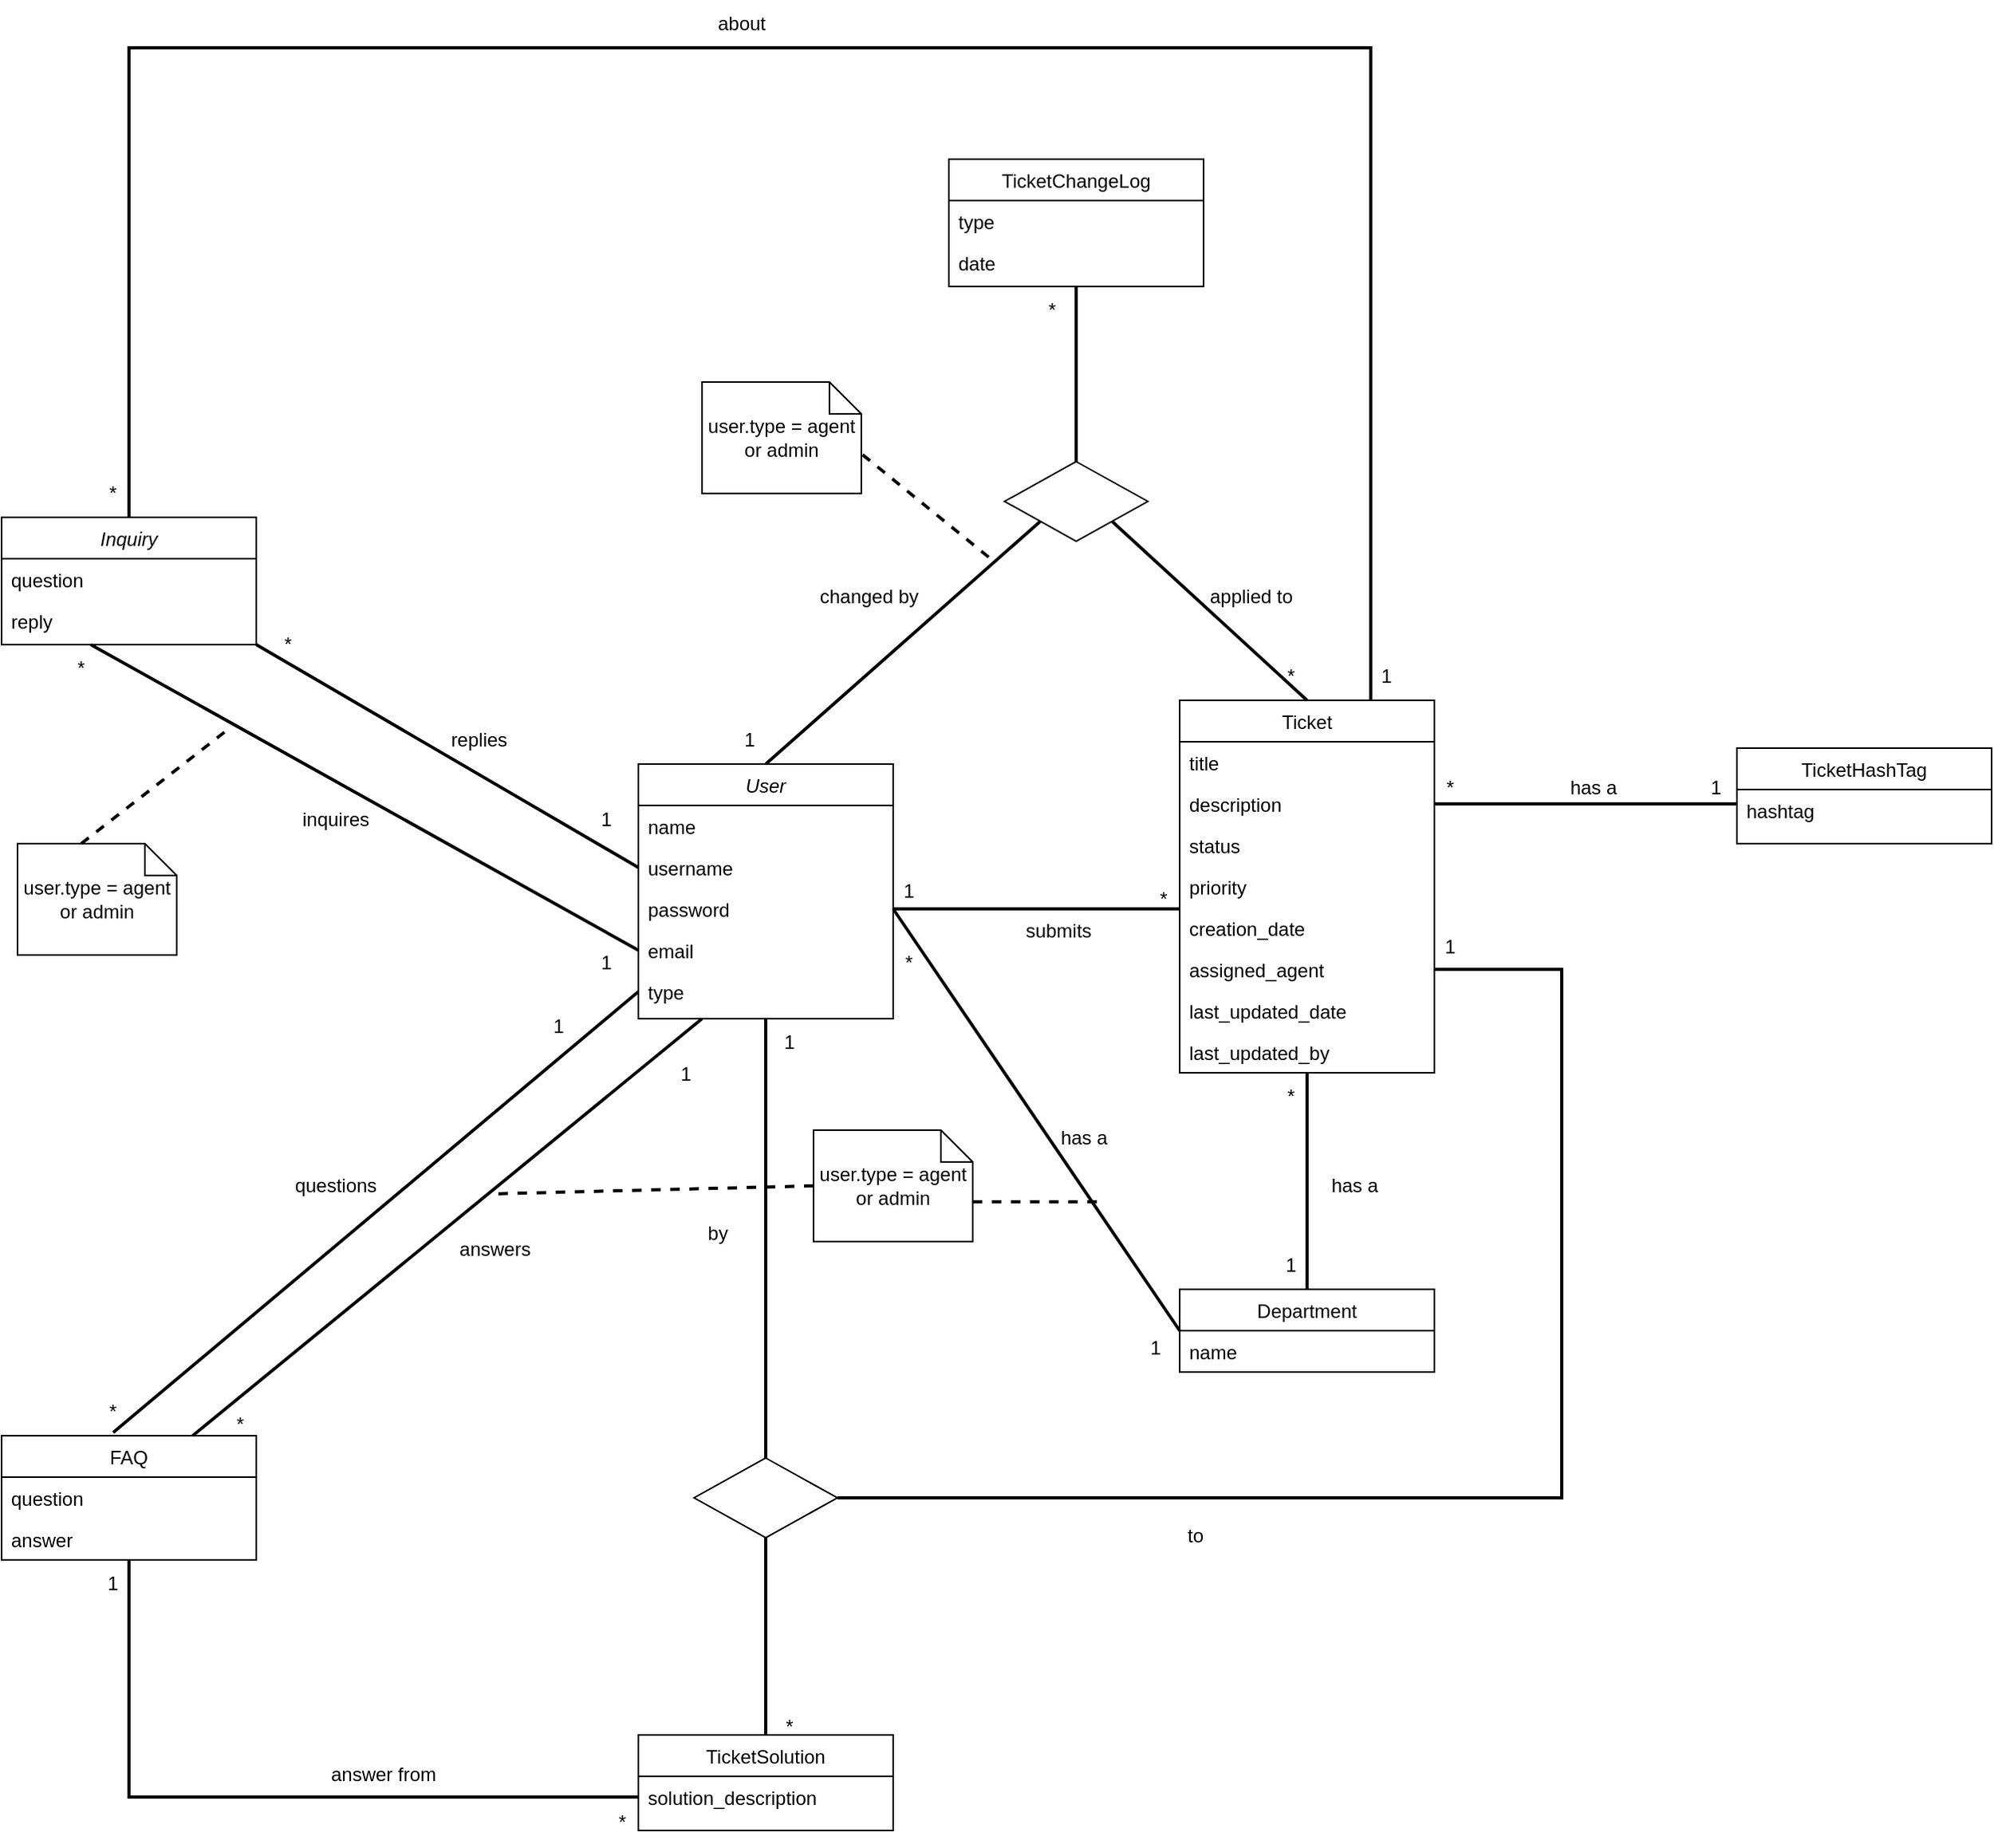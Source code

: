 <mxfile version="21.0.10" type="device"><diagram id="C5RBs43oDa-KdzZeNtuy" name="Page-1"><mxGraphModel dx="2620" dy="2062" grid="1" gridSize="10" guides="1" tooltips="1" connect="1" arrows="1" fold="1" page="1" pageScale="1" pageWidth="827" pageHeight="1169" math="0" shadow="0"><root><mxCell id="WIyWlLk6GJQsqaUBKTNV-0"/><mxCell id="WIyWlLk6GJQsqaUBKTNV-1" parent="WIyWlLk6GJQsqaUBKTNV-0"/><mxCell id="zkfFHV4jXpPFQw0GAbJ--0" value="User" style="swimlane;fontStyle=2;align=center;verticalAlign=top;childLayout=stackLayout;horizontal=1;startSize=26;horizontalStack=0;resizeParent=1;resizeLast=0;collapsible=1;marginBottom=0;rounded=0;shadow=0;strokeWidth=1;" parent="WIyWlLk6GJQsqaUBKTNV-1" vertex="1"><mxGeometry x="120" y="-50" width="160" height="160" as="geometry"><mxRectangle x="230" y="140" width="160" height="26" as="alternateBounds"/></mxGeometry></mxCell><mxCell id="zkfFHV4jXpPFQw0GAbJ--1" value="name" style="text;align=left;verticalAlign=top;spacingLeft=4;spacingRight=4;overflow=hidden;rotatable=0;points=[[0,0.5],[1,0.5]];portConstraint=eastwest;" parent="zkfFHV4jXpPFQw0GAbJ--0" vertex="1"><mxGeometry y="26" width="160" height="26" as="geometry"/></mxCell><mxCell id="zkfFHV4jXpPFQw0GAbJ--3" value="username" style="text;align=left;verticalAlign=top;spacingLeft=4;spacingRight=4;overflow=hidden;rotatable=0;points=[[0,0.5],[1,0.5]];portConstraint=eastwest;rounded=0;shadow=0;html=0;" parent="zkfFHV4jXpPFQw0GAbJ--0" vertex="1"><mxGeometry y="52" width="160" height="26" as="geometry"/></mxCell><mxCell id="tFrEgZ275t-ZZNaXa_Mq-12" value="password" style="text;align=left;verticalAlign=top;spacingLeft=4;spacingRight=4;overflow=hidden;rotatable=0;points=[[0,0.5],[1,0.5]];portConstraint=eastwest;rounded=0;shadow=0;html=0;" parent="zkfFHV4jXpPFQw0GAbJ--0" vertex="1"><mxGeometry y="78" width="160" height="26" as="geometry"/></mxCell><mxCell id="tFrEgZ275t-ZZNaXa_Mq-13" value="email" style="text;align=left;verticalAlign=top;spacingLeft=4;spacingRight=4;overflow=hidden;rotatable=0;points=[[0,0.5],[1,0.5]];portConstraint=eastwest;rounded=0;shadow=0;html=0;" parent="zkfFHV4jXpPFQw0GAbJ--0" vertex="1"><mxGeometry y="104" width="160" height="26" as="geometry"/></mxCell><mxCell id="tFrEgZ275t-ZZNaXa_Mq-14" value="type" style="text;align=left;verticalAlign=top;spacingLeft=4;spacingRight=4;overflow=hidden;rotatable=0;points=[[0,0.5],[1,0.5]];portConstraint=eastwest;rounded=0;shadow=0;html=0;" parent="zkfFHV4jXpPFQw0GAbJ--0" vertex="1"><mxGeometry y="130" width="160" height="26" as="geometry"/></mxCell><mxCell id="zkfFHV4jXpPFQw0GAbJ--6" value="Department" style="swimlane;fontStyle=0;align=center;verticalAlign=top;childLayout=stackLayout;horizontal=1;startSize=26;horizontalStack=0;resizeParent=1;resizeLast=0;collapsible=1;marginBottom=0;rounded=0;shadow=0;strokeWidth=1;" parent="WIyWlLk6GJQsqaUBKTNV-1" vertex="1"><mxGeometry x="460" y="280" width="160" height="52" as="geometry"><mxRectangle x="130" y="380" width="160" height="26" as="alternateBounds"/></mxGeometry></mxCell><mxCell id="zkfFHV4jXpPFQw0GAbJ--7" value="name" style="text;align=left;verticalAlign=top;spacingLeft=4;spacingRight=4;overflow=hidden;rotatable=0;points=[[0,0.5],[1,0.5]];portConstraint=eastwest;" parent="zkfFHV4jXpPFQw0GAbJ--6" vertex="1"><mxGeometry y="26" width="160" height="26" as="geometry"/></mxCell><mxCell id="zkfFHV4jXpPFQw0GAbJ--13" value="FAQ" style="swimlane;fontStyle=0;align=center;verticalAlign=top;childLayout=stackLayout;horizontal=1;startSize=26;horizontalStack=0;resizeParent=1;resizeLast=0;collapsible=1;marginBottom=0;rounded=0;shadow=0;strokeWidth=1;" parent="WIyWlLk6GJQsqaUBKTNV-1" vertex="1"><mxGeometry x="-280" y="372" width="160" height="78" as="geometry"><mxRectangle x="340" y="380" width="170" height="26" as="alternateBounds"/></mxGeometry></mxCell><mxCell id="zkfFHV4jXpPFQw0GAbJ--14" value="question" style="text;align=left;verticalAlign=top;spacingLeft=4;spacingRight=4;overflow=hidden;rotatable=0;points=[[0,0.5],[1,0.5]];portConstraint=eastwest;" parent="zkfFHV4jXpPFQw0GAbJ--13" vertex="1"><mxGeometry y="26" width="160" height="26" as="geometry"/></mxCell><mxCell id="tFrEgZ275t-ZZNaXa_Mq-21" value="answer" style="text;align=left;verticalAlign=top;spacingLeft=4;spacingRight=4;overflow=hidden;rotatable=0;points=[[0,0.5],[1,0.5]];portConstraint=eastwest;" parent="zkfFHV4jXpPFQw0GAbJ--13" vertex="1"><mxGeometry y="52" width="160" height="26" as="geometry"/></mxCell><mxCell id="zkfFHV4jXpPFQw0GAbJ--17" value="Ticket" style="swimlane;fontStyle=0;align=center;verticalAlign=top;childLayout=stackLayout;horizontal=1;startSize=26;horizontalStack=0;resizeParent=1;resizeLast=0;collapsible=1;marginBottom=0;rounded=0;shadow=0;strokeWidth=1;" parent="WIyWlLk6GJQsqaUBKTNV-1" vertex="1"><mxGeometry x="460" y="-90" width="160" height="234" as="geometry"><mxRectangle x="550" y="140" width="160" height="26" as="alternateBounds"/></mxGeometry></mxCell><mxCell id="zkfFHV4jXpPFQw0GAbJ--21" value="title" style="text;align=left;verticalAlign=top;spacingLeft=4;spacingRight=4;overflow=hidden;rotatable=0;points=[[0,0.5],[1,0.5]];portConstraint=eastwest;rounded=0;shadow=0;html=0;" parent="zkfFHV4jXpPFQw0GAbJ--17" vertex="1"><mxGeometry y="26" width="160" height="26" as="geometry"/></mxCell><mxCell id="zkfFHV4jXpPFQw0GAbJ--22" value="description" style="text;align=left;verticalAlign=top;spacingLeft=4;spacingRight=4;overflow=hidden;rotatable=0;points=[[0,0.5],[1,0.5]];portConstraint=eastwest;rounded=0;shadow=0;html=0;" parent="zkfFHV4jXpPFQw0GAbJ--17" vertex="1"><mxGeometry y="52" width="160" height="26" as="geometry"/></mxCell><mxCell id="tFrEgZ275t-ZZNaXa_Mq-18" value="status" style="text;align=left;verticalAlign=top;spacingLeft=4;spacingRight=4;overflow=hidden;rotatable=0;points=[[0,0.5],[1,0.5]];portConstraint=eastwest;rounded=0;shadow=0;html=0;" parent="zkfFHV4jXpPFQw0GAbJ--17" vertex="1"><mxGeometry y="78" width="160" height="26" as="geometry"/></mxCell><mxCell id="tFrEgZ275t-ZZNaXa_Mq-19" value="priority" style="text;align=left;verticalAlign=top;spacingLeft=4;spacingRight=4;overflow=hidden;rotatable=0;points=[[0,0.5],[1,0.5]];portConstraint=eastwest;rounded=0;shadow=0;html=0;" parent="zkfFHV4jXpPFQw0GAbJ--17" vertex="1"><mxGeometry y="104" width="160" height="26" as="geometry"/></mxCell><mxCell id="tFrEgZ275t-ZZNaXa_Mq-20" value="creation_date" style="text;align=left;verticalAlign=top;spacingLeft=4;spacingRight=4;overflow=hidden;rotatable=0;points=[[0,0.5],[1,0.5]];portConstraint=eastwest;rounded=0;shadow=0;html=0;" parent="zkfFHV4jXpPFQw0GAbJ--17" vertex="1"><mxGeometry y="130" width="160" height="26" as="geometry"/></mxCell><mxCell id="tFrEgZ275t-ZZNaXa_Mq-17" value="assigned_agent" style="text;align=left;verticalAlign=top;spacingLeft=4;spacingRight=4;overflow=hidden;rotatable=0;points=[[0,0.5],[1,0.5]];portConstraint=eastwest;rounded=0;shadow=0;html=0;" parent="zkfFHV4jXpPFQw0GAbJ--17" vertex="1"><mxGeometry y="156" width="160" height="26" as="geometry"/></mxCell><mxCell id="v2wArOjpuJcFVIEoyl4J-17" value="last_updated_date" style="text;align=left;verticalAlign=top;spacingLeft=4;spacingRight=4;overflow=hidden;rotatable=0;points=[[0,0.5],[1,0.5]];portConstraint=eastwest;rounded=0;shadow=0;html=0;" vertex="1" parent="zkfFHV4jXpPFQw0GAbJ--17"><mxGeometry y="182" width="160" height="26" as="geometry"/></mxCell><mxCell id="v2wArOjpuJcFVIEoyl4J-18" value="last_updated_by" style="text;align=left;verticalAlign=top;spacingLeft=4;spacingRight=4;overflow=hidden;rotatable=0;points=[[0,0.5],[1,0.5]];portConstraint=eastwest;rounded=0;shadow=0;html=0;" vertex="1" parent="zkfFHV4jXpPFQw0GAbJ--17"><mxGeometry y="208" width="160" height="26" as="geometry"/></mxCell><mxCell id="tFrEgZ275t-ZZNaXa_Mq-0" value="TicketChangeLog" style="swimlane;fontStyle=0;align=center;verticalAlign=top;childLayout=stackLayout;horizontal=1;startSize=26;horizontalStack=0;resizeParent=1;resizeLast=0;collapsible=1;marginBottom=0;rounded=0;shadow=0;strokeWidth=1;" parent="WIyWlLk6GJQsqaUBKTNV-1" vertex="1"><mxGeometry x="315" y="-430" width="160" height="80" as="geometry"><mxRectangle x="130" y="380" width="160" height="26" as="alternateBounds"/></mxGeometry></mxCell><mxCell id="tFrEgZ275t-ZZNaXa_Mq-1" value="type" style="text;align=left;verticalAlign=top;spacingLeft=4;spacingRight=4;overflow=hidden;rotatable=0;points=[[0,0.5],[1,0.5]];portConstraint=eastwest;" parent="tFrEgZ275t-ZZNaXa_Mq-0" vertex="1"><mxGeometry y="26" width="160" height="26" as="geometry"/></mxCell><mxCell id="tFrEgZ275t-ZZNaXa_Mq-2" value="date" style="text;align=left;verticalAlign=top;spacingLeft=4;spacingRight=4;overflow=hidden;rotatable=0;points=[[0,0.5],[1,0.5]];portConstraint=eastwest;rounded=0;shadow=0;html=0;" parent="tFrEgZ275t-ZZNaXa_Mq-0" vertex="1"><mxGeometry y="52" width="160" height="26" as="geometry"/></mxCell><mxCell id="v2wArOjpuJcFVIEoyl4J-1" value="" style="endArrow=none;html=1;rounded=0;exitX=1;exitY=0.5;exitDx=0;exitDy=0;entryX=0;entryY=0.5;entryDx=0;entryDy=0;strokeWidth=2;" edge="1" parent="WIyWlLk6GJQsqaUBKTNV-1" source="tFrEgZ275t-ZZNaXa_Mq-12" target="zkfFHV4jXpPFQw0GAbJ--6"><mxGeometry width="50" height="50" relative="1" as="geometry"><mxPoint x="364" y="235" as="sourcePoint"/><mxPoint x="414" y="185" as="targetPoint"/></mxGeometry></mxCell><mxCell id="v2wArOjpuJcFVIEoyl4J-2" value="" style="endArrow=none;html=1;rounded=0;strokeWidth=2;exitX=0.5;exitY=0;exitDx=0;exitDy=0;" edge="1" parent="WIyWlLk6GJQsqaUBKTNV-1" source="zkfFHV4jXpPFQw0GAbJ--6" target="v2wArOjpuJcFVIEoyl4J-18"><mxGeometry width="50" height="50" relative="1" as="geometry"><mxPoint x="400" y="280" as="sourcePoint"/><mxPoint x="550" y="170" as="targetPoint"/></mxGeometry></mxCell><mxCell id="v2wArOjpuJcFVIEoyl4J-3" value="has a" style="text;html=1;strokeColor=none;fillColor=none;align=center;verticalAlign=middle;whiteSpace=wrap;rounded=0;" vertex="1" parent="WIyWlLk6GJQsqaUBKTNV-1"><mxGeometry x="540" y="200" width="60" height="30" as="geometry"/></mxCell><mxCell id="v2wArOjpuJcFVIEoyl4J-4" value="submits" style="text;html=1;strokeColor=none;fillColor=none;align=center;verticalAlign=middle;whiteSpace=wrap;rounded=0;" vertex="1" parent="WIyWlLk6GJQsqaUBKTNV-1"><mxGeometry x="354" y="40" width="60" height="30" as="geometry"/></mxCell><mxCell id="v2wArOjpuJcFVIEoyl4J-6" value="" style="endArrow=none;html=1;rounded=0;strokeWidth=2;entryX=0;entryY=0.5;entryDx=0;entryDy=0;exitX=0.438;exitY=-0.026;exitDx=0;exitDy=0;exitPerimeter=0;" edge="1" parent="WIyWlLk6GJQsqaUBKTNV-1" source="zkfFHV4jXpPFQw0GAbJ--13" target="tFrEgZ275t-ZZNaXa_Mq-14"><mxGeometry width="50" height="50" relative="1" as="geometry"><mxPoint x="-230" y="330" as="sourcePoint"/><mxPoint x="330" y="410" as="targetPoint"/></mxGeometry></mxCell><mxCell id="v2wArOjpuJcFVIEoyl4J-7" value="" style="endArrow=none;html=1;rounded=0;strokeWidth=2;entryX=0.25;entryY=1;entryDx=0;entryDy=0;exitX=0.75;exitY=0;exitDx=0;exitDy=0;" edge="1" parent="WIyWlLk6GJQsqaUBKTNV-1" source="zkfFHV4jXpPFQw0GAbJ--13" target="zkfFHV4jXpPFQw0GAbJ--0"><mxGeometry width="50" height="50" relative="1" as="geometry"><mxPoint x="364" y="420" as="sourcePoint"/><mxPoint x="414" y="370" as="targetPoint"/></mxGeometry></mxCell><mxCell id="v2wArOjpuJcFVIEoyl4J-8" value="questions" style="text;html=1;strokeColor=none;fillColor=none;align=center;verticalAlign=middle;whiteSpace=wrap;rounded=0;" vertex="1" parent="WIyWlLk6GJQsqaUBKTNV-1"><mxGeometry x="-100" y="200" width="60" height="30" as="geometry"/></mxCell><mxCell id="v2wArOjpuJcFVIEoyl4J-9" value="&lt;div&gt;answers&lt;/div&gt;" style="text;html=1;strokeColor=none;fillColor=none;align=center;verticalAlign=middle;whiteSpace=wrap;rounded=0;" vertex="1" parent="WIyWlLk6GJQsqaUBKTNV-1"><mxGeometry y="240" width="60" height="30" as="geometry"/></mxCell><mxCell id="v2wArOjpuJcFVIEoyl4J-10" value="" style="endArrow=none;html=1;rounded=0;strokeWidth=2;exitX=1;exitY=1;exitDx=0;exitDy=0;entryX=0.5;entryY=0;entryDx=0;entryDy=0;" edge="1" parent="WIyWlLk6GJQsqaUBKTNV-1" source="v2wArOjpuJcFVIEoyl4J-12" target="zkfFHV4jXpPFQw0GAbJ--17"><mxGeometry width="50" height="50" relative="1" as="geometry"><mxPoint x="354" y="150" as="sourcePoint"/><mxPoint x="404" y="100" as="targetPoint"/></mxGeometry></mxCell><mxCell id="v2wArOjpuJcFVIEoyl4J-11" value="" style="endArrow=none;html=1;rounded=0;entryX=0.5;entryY=1;entryDx=0;entryDy=0;exitX=0.5;exitY=0;exitDx=0;exitDy=0;strokeWidth=2;" edge="1" parent="WIyWlLk6GJQsqaUBKTNV-1" source="v2wArOjpuJcFVIEoyl4J-12" target="tFrEgZ275t-ZZNaXa_Mq-0"><mxGeometry width="50" height="50" relative="1" as="geometry"><mxPoint x="170" y="50" as="sourcePoint"/><mxPoint x="220" as="targetPoint"/></mxGeometry></mxCell><mxCell id="v2wArOjpuJcFVIEoyl4J-12" value="" style="rhombus;whiteSpace=wrap;html=1;" vertex="1" parent="WIyWlLk6GJQsqaUBKTNV-1"><mxGeometry x="350" y="-240" width="90" height="50" as="geometry"/></mxCell><mxCell id="v2wArOjpuJcFVIEoyl4J-13" value="" style="endArrow=none;html=1;rounded=0;strokeWidth=2;exitX=0.5;exitY=0;exitDx=0;exitDy=0;entryX=0;entryY=1;entryDx=0;entryDy=0;" edge="1" parent="WIyWlLk6GJQsqaUBKTNV-1" source="zkfFHV4jXpPFQw0GAbJ--0" target="v2wArOjpuJcFVIEoyl4J-12"><mxGeometry width="50" height="50" relative="1" as="geometry"><mxPoint x="310" y="130" as="sourcePoint"/><mxPoint x="360" y="80" as="targetPoint"/></mxGeometry></mxCell><mxCell id="v2wArOjpuJcFVIEoyl4J-14" value="changed by" style="text;html=1;strokeColor=none;fillColor=none;align=center;verticalAlign=middle;whiteSpace=wrap;rounded=0;" vertex="1" parent="WIyWlLk6GJQsqaUBKTNV-1"><mxGeometry x="230" y="-170" width="70" height="30" as="geometry"/></mxCell><mxCell id="v2wArOjpuJcFVIEoyl4J-15" value="applied to" style="text;html=1;strokeColor=none;fillColor=none;align=center;verticalAlign=middle;whiteSpace=wrap;rounded=0;" vertex="1" parent="WIyWlLk6GJQsqaUBKTNV-1"><mxGeometry x="475" y="-170" width="60" height="30" as="geometry"/></mxCell><mxCell id="v2wArOjpuJcFVIEoyl4J-16" value="has a" style="text;html=1;strokeColor=none;fillColor=none;align=center;verticalAlign=middle;whiteSpace=wrap;rounded=0;" vertex="1" parent="WIyWlLk6GJQsqaUBKTNV-1"><mxGeometry x="370" y="170" width="60" height="30" as="geometry"/></mxCell><mxCell id="v2wArOjpuJcFVIEoyl4J-19" value="Inquiry" style="swimlane;fontStyle=2;align=center;verticalAlign=top;childLayout=stackLayout;horizontal=1;startSize=26;horizontalStack=0;resizeParent=1;resizeLast=0;collapsible=1;marginBottom=0;rounded=0;shadow=0;strokeWidth=1;" vertex="1" parent="WIyWlLk6GJQsqaUBKTNV-1"><mxGeometry x="-280" y="-205" width="160" height="80" as="geometry"><mxRectangle x="230" y="140" width="160" height="26" as="alternateBounds"/></mxGeometry></mxCell><mxCell id="v2wArOjpuJcFVIEoyl4J-20" value="question" style="text;align=left;verticalAlign=top;spacingLeft=4;spacingRight=4;overflow=hidden;rotatable=0;points=[[0,0.5],[1,0.5]];portConstraint=eastwest;" vertex="1" parent="v2wArOjpuJcFVIEoyl4J-19"><mxGeometry y="26" width="160" height="26" as="geometry"/></mxCell><mxCell id="v2wArOjpuJcFVIEoyl4J-21" value="reply" style="text;align=left;verticalAlign=top;spacingLeft=4;spacingRight=4;overflow=hidden;rotatable=0;points=[[0,0.5],[1,0.5]];portConstraint=eastwest;rounded=0;shadow=0;html=0;" vertex="1" parent="v2wArOjpuJcFVIEoyl4J-19"><mxGeometry y="52" width="160" height="26" as="geometry"/></mxCell><mxCell id="v2wArOjpuJcFVIEoyl4J-25" value="" style="endArrow=none;html=1;rounded=0;strokeWidth=2;exitX=1;exitY=0.5;exitDx=0;exitDy=0;" edge="1" parent="WIyWlLk6GJQsqaUBKTNV-1" source="tFrEgZ275t-ZZNaXa_Mq-12"><mxGeometry width="50" height="50" relative="1" as="geometry"><mxPoint x="340" as="sourcePoint"/><mxPoint x="460" y="41" as="targetPoint"/></mxGeometry></mxCell><mxCell id="v2wArOjpuJcFVIEoyl4J-32" value="" style="endArrow=none;html=1;rounded=0;strokeWidth=2;exitX=0.5;exitY=0;exitDx=0;exitDy=0;entryX=0.75;entryY=0;entryDx=0;entryDy=0;" edge="1" parent="WIyWlLk6GJQsqaUBKTNV-1" source="v2wArOjpuJcFVIEoyl4J-19" target="zkfFHV4jXpPFQw0GAbJ--17"><mxGeometry width="50" height="50" relative="1" as="geometry"><mxPoint x="70" y="-155" as="sourcePoint"/><mxPoint x="120" y="-205" as="targetPoint"/><Array as="points"><mxPoint x="-200" y="-500"/><mxPoint x="580" y="-500"/></Array></mxGeometry></mxCell><mxCell id="v2wArOjpuJcFVIEoyl4J-33" value="" style="endArrow=none;html=1;rounded=0;strokeWidth=2;entryX=0;entryY=0.5;entryDx=0;entryDy=0;exitX=1;exitY=1;exitDx=0;exitDy=0;" edge="1" parent="WIyWlLk6GJQsqaUBKTNV-1" source="v2wArOjpuJcFVIEoyl4J-19" target="zkfFHV4jXpPFQw0GAbJ--3"><mxGeometry width="50" height="50" relative="1" as="geometry"><mxPoint x="-30" y="-70" as="sourcePoint"/><mxPoint x="20" y="-120" as="targetPoint"/></mxGeometry></mxCell><mxCell id="v2wArOjpuJcFVIEoyl4J-34" value="" style="endArrow=none;html=1;rounded=0;strokeWidth=2;exitX=0.35;exitY=1.077;exitDx=0;exitDy=0;exitPerimeter=0;entryX=0;entryY=0.5;entryDx=0;entryDy=0;" edge="1" parent="WIyWlLk6GJQsqaUBKTNV-1" source="v2wArOjpuJcFVIEoyl4J-21" target="tFrEgZ275t-ZZNaXa_Mq-13"><mxGeometry width="50" height="50" relative="1" as="geometry"><mxPoint x="-150" y="-50" as="sourcePoint"/><mxPoint x="-100" y="-100" as="targetPoint"/></mxGeometry></mxCell><mxCell id="v2wArOjpuJcFVIEoyl4J-36" value="inquires" style="text;html=1;strokeColor=none;fillColor=none;align=center;verticalAlign=middle;whiteSpace=wrap;rounded=0;" vertex="1" parent="WIyWlLk6GJQsqaUBKTNV-1"><mxGeometry x="-100" y="-30" width="60" height="30" as="geometry"/></mxCell><mxCell id="v2wArOjpuJcFVIEoyl4J-37" value="&lt;div&gt;replies&lt;/div&gt;" style="text;html=1;strokeColor=none;fillColor=none;align=center;verticalAlign=middle;whiteSpace=wrap;rounded=0;" vertex="1" parent="WIyWlLk6GJQsqaUBKTNV-1"><mxGeometry x="-10" y="-80" width="60" height="30" as="geometry"/></mxCell><mxCell id="v2wArOjpuJcFVIEoyl4J-38" value="about" style="text;html=1;strokeColor=none;fillColor=none;align=center;verticalAlign=middle;whiteSpace=wrap;rounded=0;" vertex="1" parent="WIyWlLk6GJQsqaUBKTNV-1"><mxGeometry x="155" y="-530" width="60" height="30" as="geometry"/></mxCell><mxCell id="v2wArOjpuJcFVIEoyl4J-39" value="user.type = agent or admin" style="shape=note;size=20;whiteSpace=wrap;html=1;" vertex="1" parent="WIyWlLk6GJQsqaUBKTNV-1"><mxGeometry x="230" y="180" width="100" height="70" as="geometry"/></mxCell><mxCell id="v2wArOjpuJcFVIEoyl4J-40" value="" style="endArrow=none;dashed=1;html=1;rounded=0;strokeWidth=2;exitX=0;exitY=0.5;exitDx=0;exitDy=0;exitPerimeter=0;" edge="1" parent="WIyWlLk6GJQsqaUBKTNV-1" source="v2wArOjpuJcFVIEoyl4J-39"><mxGeometry width="50" height="50" relative="1" as="geometry"><mxPoint x="60" y="205" as="sourcePoint"/><mxPoint x="30" y="220" as="targetPoint"/></mxGeometry></mxCell><mxCell id="v2wArOjpuJcFVIEoyl4J-41" value="" style="endArrow=none;dashed=1;html=1;rounded=0;strokeWidth=2;exitX=0;exitY=0;exitDx=100;exitDy=45;exitPerimeter=0;" edge="1" parent="WIyWlLk6GJQsqaUBKTNV-1" source="v2wArOjpuJcFVIEoyl4J-39"><mxGeometry width="50" height="50" relative="1" as="geometry"><mxPoint x="360" y="250" as="sourcePoint"/><mxPoint x="410" y="225" as="targetPoint"/></mxGeometry></mxCell><mxCell id="v2wArOjpuJcFVIEoyl4J-42" value="user.type = agent or admin" style="shape=note;size=20;whiteSpace=wrap;html=1;" vertex="1" parent="WIyWlLk6GJQsqaUBKTNV-1"><mxGeometry x="-270" width="100" height="70" as="geometry"/></mxCell><mxCell id="v2wArOjpuJcFVIEoyl4J-43" value="user.type = agent or admin" style="shape=note;size=20;whiteSpace=wrap;html=1;" vertex="1" parent="WIyWlLk6GJQsqaUBKTNV-1"><mxGeometry x="160" y="-290" width="100" height="70" as="geometry"/></mxCell><mxCell id="v2wArOjpuJcFVIEoyl4J-44" value="" style="endArrow=none;dashed=1;html=1;rounded=0;strokeWidth=2;exitX=0;exitY=0;exitDx=40;exitDy=0;exitPerimeter=0;" edge="1" parent="WIyWlLk6GJQsqaUBKTNV-1" source="v2wArOjpuJcFVIEoyl4J-42"><mxGeometry width="50" height="50" relative="1" as="geometry"><mxPoint x="-50" as="sourcePoint"/><mxPoint x="-140" y="-70" as="targetPoint"/></mxGeometry></mxCell><mxCell id="v2wArOjpuJcFVIEoyl4J-45" value="" style="endArrow=none;dashed=1;html=1;rounded=0;strokeWidth=2;entryX=0;entryY=0;entryDx=100;entryDy=45;entryPerimeter=0;" edge="1" parent="WIyWlLk6GJQsqaUBKTNV-1" target="v2wArOjpuJcFVIEoyl4J-43"><mxGeometry width="50" height="50" relative="1" as="geometry"><mxPoint x="340" y="-180" as="sourcePoint"/><mxPoint x="270" y="-240" as="targetPoint"/></mxGeometry></mxCell><mxCell id="v2wArOjpuJcFVIEoyl4J-49" value="" style="endArrow=none;html=1;rounded=0;strokeWidth=2;entryX=0.5;entryY=1;entryDx=0;entryDy=0;exitX=0.5;exitY=0;exitDx=0;exitDy=0;" edge="1" parent="WIyWlLk6GJQsqaUBKTNV-1" source="v2wArOjpuJcFVIEoyl4J-50" target="zkfFHV4jXpPFQw0GAbJ--0"><mxGeometry width="50" height="50" relative="1" as="geometry"><mxPoint x="200" y="450" as="sourcePoint"/><mxPoint x="270" y="140" as="targetPoint"/></mxGeometry></mxCell><mxCell id="v2wArOjpuJcFVIEoyl4J-50" value="" style="rhombus;whiteSpace=wrap;html=1;" vertex="1" parent="WIyWlLk6GJQsqaUBKTNV-1"><mxGeometry x="155" y="386" width="90" height="50" as="geometry"/></mxCell><mxCell id="v2wArOjpuJcFVIEoyl4J-52" value="" style="endArrow=none;html=1;rounded=0;strokeWidth=2;entryX=1;entryY=0.5;entryDx=0;entryDy=0;exitX=1;exitY=0.5;exitDx=0;exitDy=0;" edge="1" parent="WIyWlLk6GJQsqaUBKTNV-1" source="tFrEgZ275t-ZZNaXa_Mq-17" target="v2wArOjpuJcFVIEoyl4J-50"><mxGeometry width="50" height="50" relative="1" as="geometry"><mxPoint x="700" y="-10" as="sourcePoint"/><mxPoint x="660" y="280" as="targetPoint"/><Array as="points"><mxPoint x="700" y="79"/><mxPoint x="700" y="411"/></Array></mxGeometry></mxCell><mxCell id="v2wArOjpuJcFVIEoyl4J-54" value="" style="endArrow=none;html=1;rounded=0;strokeWidth=2;entryX=0.5;entryY=1;entryDx=0;entryDy=0;exitX=0.5;exitY=0;exitDx=0;exitDy=0;" edge="1" parent="WIyWlLk6GJQsqaUBKTNV-1" source="v2wArOjpuJcFVIEoyl4J-55" target="v2wArOjpuJcFVIEoyl4J-50"><mxGeometry width="50" height="50" relative="1" as="geometry"><mxPoint x="200" y="540" as="sourcePoint"/><mxPoint x="120" y="380" as="targetPoint"/></mxGeometry></mxCell><mxCell id="v2wArOjpuJcFVIEoyl4J-55" value="TicketSolution" style="swimlane;fontStyle=0;align=center;verticalAlign=top;childLayout=stackLayout;horizontal=1;startSize=26;horizontalStack=0;resizeParent=1;resizeLast=0;collapsible=1;marginBottom=0;rounded=0;shadow=0;strokeWidth=1;" vertex="1" parent="WIyWlLk6GJQsqaUBKTNV-1"><mxGeometry x="120" y="560" width="160" height="60" as="geometry"><mxRectangle x="340" y="380" width="170" height="26" as="alternateBounds"/></mxGeometry></mxCell><mxCell id="v2wArOjpuJcFVIEoyl4J-56" value="solution_description" style="text;align=left;verticalAlign=top;spacingLeft=4;spacingRight=4;overflow=hidden;rotatable=0;points=[[0,0.5],[1,0.5]];portConstraint=eastwest;" vertex="1" parent="v2wArOjpuJcFVIEoyl4J-55"><mxGeometry y="26" width="160" height="26" as="geometry"/></mxCell><mxCell id="v2wArOjpuJcFVIEoyl4J-59" value="" style="endArrow=none;html=1;rounded=0;strokeWidth=2;exitX=0;exitY=0.5;exitDx=0;exitDy=0;" edge="1" parent="WIyWlLk6GJQsqaUBKTNV-1" source="v2wArOjpuJcFVIEoyl4J-56" target="tFrEgZ275t-ZZNaXa_Mq-21"><mxGeometry width="50" height="50" relative="1" as="geometry"><mxPoint x="-200" y="590" as="sourcePoint"/><mxPoint x="-240" y="560" as="targetPoint"/><Array as="points"><mxPoint x="-200" y="599"/></Array></mxGeometry></mxCell><mxCell id="v2wArOjpuJcFVIEoyl4J-60" value="&lt;div&gt;answer from&lt;br&gt;&lt;/div&gt;" style="text;html=1;strokeColor=none;fillColor=none;align=center;verticalAlign=middle;whiteSpace=wrap;rounded=0;" vertex="1" parent="WIyWlLk6GJQsqaUBKTNV-1"><mxGeometry x="-80" y="570" width="80" height="30" as="geometry"/></mxCell><mxCell id="v2wArOjpuJcFVIEoyl4J-61" value="TicketHashTag" style="swimlane;fontStyle=0;align=center;verticalAlign=top;childLayout=stackLayout;horizontal=1;startSize=26;horizontalStack=0;resizeParent=1;resizeLast=0;collapsible=1;marginBottom=0;rounded=0;shadow=0;strokeWidth=1;" vertex="1" parent="WIyWlLk6GJQsqaUBKTNV-1"><mxGeometry x="810" y="-60" width="160" height="60" as="geometry"><mxRectangle x="340" y="380" width="170" height="26" as="alternateBounds"/></mxGeometry></mxCell><mxCell id="v2wArOjpuJcFVIEoyl4J-62" value="hashtag" style="text;align=left;verticalAlign=top;spacingLeft=4;spacingRight=4;overflow=hidden;rotatable=0;points=[[0,0.5],[1,0.5]];portConstraint=eastwest;" vertex="1" parent="v2wArOjpuJcFVIEoyl4J-61"><mxGeometry y="26" width="160" height="26" as="geometry"/></mxCell><mxCell id="v2wArOjpuJcFVIEoyl4J-63" value="" style="endArrow=none;html=1;rounded=0;strokeWidth=2;entryX=1;entryY=0.5;entryDx=0;entryDy=0;" edge="1" parent="WIyWlLk6GJQsqaUBKTNV-1" target="zkfFHV4jXpPFQw0GAbJ--22"><mxGeometry width="50" height="50" relative="1" as="geometry"><mxPoint x="810" y="-25" as="sourcePoint"/><mxPoint x="760" y="-120" as="targetPoint"/></mxGeometry></mxCell><mxCell id="v2wArOjpuJcFVIEoyl4J-64" value="has a" style="text;html=1;strokeColor=none;fillColor=none;align=center;verticalAlign=middle;whiteSpace=wrap;rounded=0;" vertex="1" parent="WIyWlLk6GJQsqaUBKTNV-1"><mxGeometry x="690" y="-50" width="60" height="30" as="geometry"/></mxCell><mxCell id="v2wArOjpuJcFVIEoyl4J-65" value="to" style="text;html=1;strokeColor=none;fillColor=none;align=center;verticalAlign=middle;whiteSpace=wrap;rounded=0;" vertex="1" parent="WIyWlLk6GJQsqaUBKTNV-1"><mxGeometry x="440" y="420" width="60" height="30" as="geometry"/></mxCell><mxCell id="v2wArOjpuJcFVIEoyl4J-66" value="by" style="text;html=1;strokeColor=none;fillColor=none;align=center;verticalAlign=middle;whiteSpace=wrap;rounded=0;" vertex="1" parent="WIyWlLk6GJQsqaUBKTNV-1"><mxGeometry x="140" y="230" width="60" height="30" as="geometry"/></mxCell><mxCell id="v2wArOjpuJcFVIEoyl4J-68" value="*" style="text;html=1;strokeColor=none;fillColor=none;align=center;verticalAlign=middle;whiteSpace=wrap;rounded=0;" vertex="1" parent="WIyWlLk6GJQsqaUBKTNV-1"><mxGeometry x="600" y="-50" width="60" height="30" as="geometry"/></mxCell><mxCell id="v2wArOjpuJcFVIEoyl4J-69" value="*" style="text;html=1;strokeColor=none;fillColor=none;align=center;verticalAlign=middle;whiteSpace=wrap;rounded=0;" vertex="1" parent="WIyWlLk6GJQsqaUBKTNV-1"><mxGeometry x="500" y="-120" width="60" height="30" as="geometry"/></mxCell><mxCell id="v2wArOjpuJcFVIEoyl4J-70" value="*" style="text;html=1;strokeColor=none;fillColor=none;align=center;verticalAlign=middle;whiteSpace=wrap;rounded=0;" vertex="1" parent="WIyWlLk6GJQsqaUBKTNV-1"><mxGeometry x="350" y="-350" width="60" height="30" as="geometry"/></mxCell><mxCell id="v2wArOjpuJcFVIEoyl4J-72" value="*" style="text;html=1;strokeColor=none;fillColor=none;align=center;verticalAlign=middle;whiteSpace=wrap;rounded=0;" vertex="1" parent="WIyWlLk6GJQsqaUBKTNV-1"><mxGeometry x="-260" y="-125" width="60" height="30" as="geometry"/></mxCell><mxCell id="v2wArOjpuJcFVIEoyl4J-73" value="*" style="text;html=1;strokeColor=none;fillColor=none;align=center;verticalAlign=middle;whiteSpace=wrap;rounded=0;" vertex="1" parent="WIyWlLk6GJQsqaUBKTNV-1"><mxGeometry x="-130" y="-140" width="60" height="30" as="geometry"/></mxCell><mxCell id="v2wArOjpuJcFVIEoyl4J-74" value="*" style="text;html=1;strokeColor=none;fillColor=none;align=center;verticalAlign=middle;whiteSpace=wrap;rounded=0;" vertex="1" parent="WIyWlLk6GJQsqaUBKTNV-1"><mxGeometry x="-240" y="-235" width="60" height="30" as="geometry"/></mxCell><mxCell id="v2wArOjpuJcFVIEoyl4J-75" value="1" style="text;html=1;strokeColor=none;fillColor=none;align=center;verticalAlign=middle;whiteSpace=wrap;rounded=0;" vertex="1" parent="WIyWlLk6GJQsqaUBKTNV-1"><mxGeometry x="160" y="-80" width="60" height="30" as="geometry"/></mxCell><mxCell id="v2wArOjpuJcFVIEoyl4J-76" value="1" style="text;html=1;strokeColor=none;fillColor=none;align=center;verticalAlign=middle;whiteSpace=wrap;rounded=0;" vertex="1" parent="WIyWlLk6GJQsqaUBKTNV-1"><mxGeometry x="767" y="-50" width="60" height="30" as="geometry"/></mxCell><mxCell id="v2wArOjpuJcFVIEoyl4J-78" value="1" style="text;html=1;strokeColor=none;fillColor=none;align=center;verticalAlign=middle;whiteSpace=wrap;rounded=0;" vertex="1" parent="WIyWlLk6GJQsqaUBKTNV-1"><mxGeometry x="70" y="-30" width="60" height="30" as="geometry"/></mxCell><mxCell id="v2wArOjpuJcFVIEoyl4J-79" value="1" style="text;html=1;strokeColor=none;fillColor=none;align=center;verticalAlign=middle;whiteSpace=wrap;rounded=0;" vertex="1" parent="WIyWlLk6GJQsqaUBKTNV-1"><mxGeometry x="70" y="60" width="60" height="30" as="geometry"/></mxCell><mxCell id="v2wArOjpuJcFVIEoyl4J-80" value="1" style="text;html=1;strokeColor=none;fillColor=none;align=center;verticalAlign=middle;whiteSpace=wrap;rounded=0;" vertex="1" parent="WIyWlLk6GJQsqaUBKTNV-1"><mxGeometry x="560" y="-120" width="60" height="30" as="geometry"/></mxCell><mxCell id="v2wArOjpuJcFVIEoyl4J-82" value="*" style="text;html=1;strokeColor=none;fillColor=none;align=center;verticalAlign=middle;whiteSpace=wrap;rounded=0;" vertex="1" parent="WIyWlLk6GJQsqaUBKTNV-1"><mxGeometry x="185" y="540" width="60" height="30" as="geometry"/></mxCell><mxCell id="v2wArOjpuJcFVIEoyl4J-83" value="*" style="text;html=1;strokeColor=none;fillColor=none;align=center;verticalAlign=middle;whiteSpace=wrap;rounded=0;" vertex="1" parent="WIyWlLk6GJQsqaUBKTNV-1"><mxGeometry x="500" y="144" width="60" height="30" as="geometry"/></mxCell><mxCell id="v2wArOjpuJcFVIEoyl4J-84" value="*" style="text;html=1;strokeColor=none;fillColor=none;align=center;verticalAlign=middle;whiteSpace=wrap;rounded=0;" vertex="1" parent="WIyWlLk6GJQsqaUBKTNV-1"><mxGeometry x="260" y="60" width="60" height="30" as="geometry"/></mxCell><mxCell id="v2wArOjpuJcFVIEoyl4J-85" value="*" style="text;html=1;strokeColor=none;fillColor=none;align=center;verticalAlign=middle;whiteSpace=wrap;rounded=0;" vertex="1" parent="WIyWlLk6GJQsqaUBKTNV-1"><mxGeometry x="420" y="20" width="60" height="30" as="geometry"/></mxCell><mxCell id="v2wArOjpuJcFVIEoyl4J-86" value="*" style="text;html=1;strokeColor=none;fillColor=none;align=center;verticalAlign=middle;whiteSpace=wrap;rounded=0;" vertex="1" parent="WIyWlLk6GJQsqaUBKTNV-1"><mxGeometry x="80" y="600" width="60" height="30" as="geometry"/></mxCell><mxCell id="v2wArOjpuJcFVIEoyl4J-87" value="*" style="text;html=1;strokeColor=none;fillColor=none;align=center;verticalAlign=middle;whiteSpace=wrap;rounded=0;" vertex="1" parent="WIyWlLk6GJQsqaUBKTNV-1"><mxGeometry x="-160" y="350" width="60" height="30" as="geometry"/></mxCell><mxCell id="v2wArOjpuJcFVIEoyl4J-88" value="*" style="text;html=1;strokeColor=none;fillColor=none;align=center;verticalAlign=middle;whiteSpace=wrap;rounded=0;" vertex="1" parent="WIyWlLk6GJQsqaUBKTNV-1"><mxGeometry x="-240" y="342" width="60" height="30" as="geometry"/></mxCell><mxCell id="v2wArOjpuJcFVIEoyl4J-90" value="1" style="text;html=1;strokeColor=none;fillColor=none;align=center;verticalAlign=middle;whiteSpace=wrap;rounded=0;" vertex="1" parent="WIyWlLk6GJQsqaUBKTNV-1"><mxGeometry x="600" y="50" width="60" height="30" as="geometry"/></mxCell><mxCell id="v2wArOjpuJcFVIEoyl4J-91" value="1" style="text;html=1;strokeColor=none;fillColor=none;align=center;verticalAlign=middle;whiteSpace=wrap;rounded=0;" vertex="1" parent="WIyWlLk6GJQsqaUBKTNV-1"><mxGeometry x="185" y="110" width="60" height="30" as="geometry"/></mxCell><mxCell id="v2wArOjpuJcFVIEoyl4J-92" value="1" style="text;html=1;strokeColor=none;fillColor=none;align=center;verticalAlign=middle;whiteSpace=wrap;rounded=0;" vertex="1" parent="WIyWlLk6GJQsqaUBKTNV-1"><mxGeometry x="500" y="250" width="60" height="30" as="geometry"/></mxCell><mxCell id="v2wArOjpuJcFVIEoyl4J-93" value="1" style="text;html=1;strokeColor=none;fillColor=none;align=center;verticalAlign=middle;whiteSpace=wrap;rounded=0;" vertex="1" parent="WIyWlLk6GJQsqaUBKTNV-1"><mxGeometry x="415" y="302" width="60" height="30" as="geometry"/></mxCell><mxCell id="v2wArOjpuJcFVIEoyl4J-94" value="1" style="text;html=1;strokeColor=none;fillColor=none;align=center;verticalAlign=middle;whiteSpace=wrap;rounded=0;" vertex="1" parent="WIyWlLk6GJQsqaUBKTNV-1"><mxGeometry x="260" y="15" width="60" height="30" as="geometry"/></mxCell><mxCell id="v2wArOjpuJcFVIEoyl4J-95" value="1" style="text;html=1;strokeColor=none;fillColor=none;align=center;verticalAlign=middle;whiteSpace=wrap;rounded=0;" vertex="1" parent="WIyWlLk6GJQsqaUBKTNV-1"><mxGeometry x="-240" y="450" width="60" height="30" as="geometry"/></mxCell><mxCell id="v2wArOjpuJcFVIEoyl4J-96" value="1" style="text;html=1;strokeColor=none;fillColor=none;align=center;verticalAlign=middle;whiteSpace=wrap;rounded=0;" vertex="1" parent="WIyWlLk6GJQsqaUBKTNV-1"><mxGeometry x="120" y="130" width="60" height="30" as="geometry"/></mxCell><mxCell id="v2wArOjpuJcFVIEoyl4J-97" value="1" style="text;html=1;strokeColor=none;fillColor=none;align=center;verticalAlign=middle;whiteSpace=wrap;rounded=0;" vertex="1" parent="WIyWlLk6GJQsqaUBKTNV-1"><mxGeometry x="40" y="100" width="60" height="30" as="geometry"/></mxCell></root></mxGraphModel></diagram></mxfile>